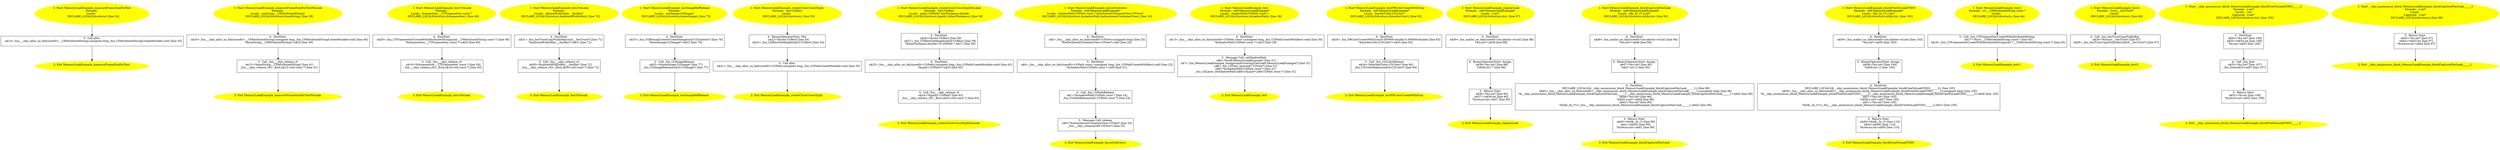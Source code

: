 /* @generated */
digraph iCFG {
"measureFrameSizeForText#MemoryLeakExample#class.f59bd9e59cef3fd16475487a380b3804_1" [label="1: Start MemoryLeakExample_measureFrameSizeForText\nFormals: \nLocals:  \n   DECLARE_LOCALS(&return); [line 34]\n " color=yellow style=filled]
	

	 "measureFrameSizeForText#MemoryLeakExample#class.f59bd9e59cef3fd16475487a380b3804_1" -> "measureFrameSizeForText#MemoryLeakExample#class.f59bd9e59cef3fd16475487a380b3804_3" ;
"measureFrameSizeForText#MemoryLeakExample#class.f59bd9e59cef3fd16475487a380b3804_2" [label="2: Exit MemoryLeakExample_measureFrameSizeForText \n  " color=yellow style=filled]
	

"measureFrameSizeForText#MemoryLeakExample#class.f59bd9e59cef3fd16475487a380b3804_3" [label="3:  Call alloc \n   n$14=_fun___objc_alloc_no_fail(sizeof(t=__CFAttributedString):unsigned long,_fun_CFAttributedStringCreateMutable:void) [line 35]\n " shape="box"]
	

	 "measureFrameSizeForText#MemoryLeakExample#class.f59bd9e59cef3fd16475487a380b3804_3" -> "measureFrameSizeForText#MemoryLeakExample#class.f59bd9e59cef3fd16475487a380b3804_2" ;
"measureFrameSizeForTextNoLeak#MemoryLeakExample#class.9443bec011166230e1709abbe3c930d4_1" [label="1: Start MemoryLeakExample_measureFrameSizeForTextNoLeak\nFormals: \nLocals:  maString:__CFAttributedString* \n   DECLARE_LOCALS(&return,&maString); [line 38]\n " color=yellow style=filled]
	

	 "measureFrameSizeForTextNoLeak#MemoryLeakExample#class.9443bec011166230e1709abbe3c930d4_1" -> "measureFrameSizeForTextNoLeak#MemoryLeakExample#class.9443bec011166230e1709abbe3c930d4_4" ;
"measureFrameSizeForTextNoLeak#MemoryLeakExample#class.9443bec011166230e1709abbe3c930d4_2" [label="2: Exit MemoryLeakExample_measureFrameSizeForTextNoLeak \n  " color=yellow style=filled]
	

"measureFrameSizeForTextNoLeak#MemoryLeakExample#class.9443bec011166230e1709abbe3c930d4_3" [label="3:  Call _fun___objc_release_cf \n   n$15=*&maString:__CFAttributedString* [line 41]\n  _fun___objc_release_cf(1:_Bool,n$15:void const *) [line 41]\n " shape="box"]
	

	 "measureFrameSizeForTextNoLeak#MemoryLeakExample#class.9443bec011166230e1709abbe3c930d4_3" -> "measureFrameSizeForTextNoLeak#MemoryLeakExample#class.9443bec011166230e1709abbe3c930d4_2" ;
"measureFrameSizeForTextNoLeak#MemoryLeakExample#class.9443bec011166230e1709abbe3c930d4_4" [label="4:  DeclStmt \n   n$16=_fun___objc_alloc_no_fail(sizeof(t=__CFAttributedString):unsigned long,_fun_CFAttributedStringCreateMutable:void) [line 40]\n  *&maString:__CFAttributedString*=n$16 [line 39]\n " shape="box"]
	

	 "measureFrameSizeForTextNoLeak#MemoryLeakExample#class.9443bec011166230e1709abbe3c930d4_4" -> "measureFrameSizeForTextNoLeak#MemoryLeakExample#class.9443bec011166230e1709abbe3c930d4_3" ;
"test1NoLeak#MemoryLeakExample#class.7e0d9640dbd86a21622e801793707bd9_1" [label="1: Start MemoryLeakExample_test1NoLeak\nFormals: \nLocals:  framesetter:__CTFramesetter const * \n   DECLARE_LOCALS(&return,&framesetter); [line 48]\n " color=yellow style=filled]
	

	 "test1NoLeak#MemoryLeakExample#class.7e0d9640dbd86a21622e801793707bd9_1" -> "test1NoLeak#MemoryLeakExample#class.7e0d9640dbd86a21622e801793707bd9_4" ;
"test1NoLeak#MemoryLeakExample#class.7e0d9640dbd86a21622e801793707bd9_2" [label="2: Exit MemoryLeakExample_test1NoLeak \n  " color=yellow style=filled]
	

"test1NoLeak#MemoryLeakExample#class.7e0d9640dbd86a21622e801793707bd9_3" [label="3:  Call _fun___objc_release_cf \n   n$19=*&framesetter:__CTFramesetter const * [line 50]\n  _fun___objc_release_cf(1:_Bool,n$19:void const *) [line 50]\n " shape="box"]
	

	 "test1NoLeak#MemoryLeakExample#class.7e0d9640dbd86a21622e801793707bd9_3" -> "test1NoLeak#MemoryLeakExample#class.7e0d9640dbd86a21622e801793707bd9_2" ;
"test1NoLeak#MemoryLeakExample#class.7e0d9640dbd86a21622e801793707bd9_4" [label="4:  DeclStmt \n   n$20=_fun_CTFramesetterCreateWithAttributedString(null:__CFAttributedString const *) [line 49]\n  *&framesetter:__CTFramesetter const *=n$20 [line 49]\n " shape="box"]
	

	 "test1NoLeak#MemoryLeakExample#class.7e0d9640dbd86a21622e801793707bd9_4" -> "test1NoLeak#MemoryLeakExample#class.7e0d9640dbd86a21622e801793707bd9_3" ;
"test2NoLeak#MemoryLeakExample#class.69cf0c35f7df26deefa723cac655894d_1" [label="1: Start MemoryLeakExample_test2NoLeak\nFormals: \nLocals:  allowedPublicKey:__SecKey* \n   DECLARE_LOCALS(&return,&allowedPublicKey); [line 70]\n " color=yellow style=filled]
	

	 "test2NoLeak#MemoryLeakExample#class.69cf0c35f7df26deefa723cac655894d_1" -> "test2NoLeak#MemoryLeakExample#class.69cf0c35f7df26deefa723cac655894d_4" ;
"test2NoLeak#MemoryLeakExample#class.69cf0c35f7df26deefa723cac655894d_2" [label="2: Exit MemoryLeakExample_test2NoLeak \n  " color=yellow style=filled]
	

"test2NoLeak#MemoryLeakExample#class.69cf0c35f7df26deefa723cac655894d_3" [label="3:  Call _fun___objc_release_cf \n   n$30=*&allowedPublicKey:__SecKey* [line 72]\n  _fun___objc_release_cf(1:_Bool,n$30:void const *) [line 72]\n " shape="box"]
	

	 "test2NoLeak#MemoryLeakExample#class.69cf0c35f7df26deefa723cac655894d_3" -> "test2NoLeak#MemoryLeakExample#class.69cf0c35f7df26deefa723cac655894d_2" ;
"test2NoLeak#MemoryLeakExample#class.69cf0c35f7df26deefa723cac655894d_4" [label="4:  DeclStmt \n   n$31=_fun_SecTrustCopyPublicKey(null:__SecTrust*) [line 71]\n  *&allowedPublicKey:__SecKey*=n$31 [line 71]\n " shape="box"]
	

	 "test2NoLeak#MemoryLeakExample#class.69cf0c35f7df26deefa723cac655894d_4" -> "test2NoLeak#MemoryLeakExample#class.69cf0c35f7df26deefa723cac655894d_3" ;
"testImageRefRelease#MemoryLeakExample#class.fa3cf5eac6a14b14c5050c7d62d2a79f_1" [label="1: Start MemoryLeakExample_testImageRefRelease\nFormals: \nLocals:  newImage:CGImage* \n   DECLARE_LOCALS(&return,&newImage); [line 75]\n " color=yellow style=filled]
	

	 "testImageRefRelease#MemoryLeakExample#class.fa3cf5eac6a14b14c5050c7d62d2a79f_1" -> "testImageRefRelease#MemoryLeakExample#class.fa3cf5eac6a14b14c5050c7d62d2a79f_4" ;
"testImageRefRelease#MemoryLeakExample#class.fa3cf5eac6a14b14c5050c7d62d2a79f_2" [label="2: Exit MemoryLeakExample_testImageRefRelease \n  " color=yellow style=filled]
	

"testImageRefRelease#MemoryLeakExample#class.fa3cf5eac6a14b14c5050c7d62d2a79f_3" [label="3:  Call _fun_CGImageRelease \n   n$32=*&newImage:CGImage* [line 77]\n  _fun_CGImageRelease(n$32:CGImage*) [line 77]\n " shape="box"]
	

	 "testImageRefRelease#MemoryLeakExample#class.fa3cf5eac6a14b14c5050c7d62d2a79f_3" -> "testImageRefRelease#MemoryLeakExample#class.fa3cf5eac6a14b14c5050c7d62d2a79f_2" ;
"testImageRefRelease#MemoryLeakExample#class.fa3cf5eac6a14b14c5050c7d62d2a79f_4" [label="4:  DeclStmt \n   n$33=_fun_CGBitmapContextCreateImage(null:CGContext*) [line 76]\n  *&newImage:CGImage*=n$33 [line 76]\n " shape="box"]
	

	 "testImageRefRelease#MemoryLeakExample#class.fa3cf5eac6a14b14c5050c7d62d2a79f_4" -> "testImageRefRelease#MemoryLeakExample#class.fa3cf5eac6a14b14c5050c7d62d2a79f_3" ;
"createCloseCrossGlyph:#MemoryLeakExample#class.b78475cbe035b221b50538a8aad3c9cf_1" [label="1: Start MemoryLeakExample_createCloseCrossGlyph:\nFormals:  rect:CGRect\nLocals:  \n   DECLARE_LOCALS(&return); [line 53]\n " color=yellow style=filled]
	

	 "createCloseCrossGlyph:#MemoryLeakExample#class.b78475cbe035b221b50538a8aad3c9cf_1" -> "createCloseCrossGlyph:#MemoryLeakExample#class.b78475cbe035b221b50538a8aad3c9cf_4" ;
"createCloseCrossGlyph:#MemoryLeakExample#class.b78475cbe035b221b50538a8aad3c9cf_2" [label="2: Exit MemoryLeakExample_createCloseCrossGlyph: \n  " color=yellow style=filled]
	

"createCloseCrossGlyph:#MemoryLeakExample#class.b78475cbe035b221b50538a8aad3c9cf_3" [label="3:  Call alloc \n   n$21=_fun___objc_alloc_no_fail(sizeof(t=CGPath):unsigned long,_fun_CGPathCreateMutable:void) [line 55]\n " shape="box"]
	

	 "createCloseCrossGlyph:#MemoryLeakExample#class.b78475cbe035b221b50538a8aad3c9cf_3" -> "createCloseCrossGlyph:#MemoryLeakExample#class.b78475cbe035b221b50538a8aad3c9cf_2" ;
"createCloseCrossGlyph:#MemoryLeakExample#class.b78475cbe035b221b50538a8aad3c9cf_4" [label="4:  BinaryOperatorStmt: Mul \n   n$22=*&rect:CGRect [line 54]\n  n$23=_fun_CGRectGetHeight(n$22:CGRect) [line 54]\n " shape="box"]
	

	 "createCloseCrossGlyph:#MemoryLeakExample#class.b78475cbe035b221b50538a8aad3c9cf_4" -> "createCloseCrossGlyph:#MemoryLeakExample#class.b78475cbe035b221b50538a8aad3c9cf_3" ;
"createCloseCrossGlyphNoLeak:#MemoryLeakExample#class.0954bcd442044fd9788af38303a3790b_1" [label="1: Start MemoryLeakExample_createCloseCrossGlyphNoLeak:\nFormals:  rect:CGRect\nLocals:  path1:CGPath* lineThickness:double \n   DECLARE_LOCALS(&return,&path1,&lineThickness); [line 58]\n " color=yellow style=filled]
	

	 "createCloseCrossGlyphNoLeak:#MemoryLeakExample#class.0954bcd442044fd9788af38303a3790b_1" -> "createCloseCrossGlyphNoLeak:#MemoryLeakExample#class.0954bcd442044fd9788af38303a3790b_5" ;
"createCloseCrossGlyphNoLeak:#MemoryLeakExample#class.0954bcd442044fd9788af38303a3790b_2" [label="2: Exit MemoryLeakExample_createCloseCrossGlyphNoLeak: \n  " color=yellow style=filled]
	

"createCloseCrossGlyphNoLeak:#MemoryLeakExample#class.0954bcd442044fd9788af38303a3790b_3" [label="3:  Call _fun___objc_release_cf \n   n$24=*&path1:CGPath* [line 63]\n  _fun___objc_release_cf(1:_Bool,n$24:void const *) [line 63]\n " shape="box"]
	

	 "createCloseCrossGlyphNoLeak:#MemoryLeakExample#class.0954bcd442044fd9788af38303a3790b_3" -> "createCloseCrossGlyphNoLeak:#MemoryLeakExample#class.0954bcd442044fd9788af38303a3790b_2" ;
"createCloseCrossGlyphNoLeak:#MemoryLeakExample#class.0954bcd442044fd9788af38303a3790b_4" [label="4:  DeclStmt \n   n$25=_fun___objc_alloc_no_fail(sizeof(t=CGPath):unsigned long,_fun_CGPathCreateMutable:void) [line 62]\n  *&path1:CGPath*=n$25 [line 62]\n " shape="box"]
	

	 "createCloseCrossGlyphNoLeak:#MemoryLeakExample#class.0954bcd442044fd9788af38303a3790b_4" -> "createCloseCrossGlyphNoLeak:#MemoryLeakExample#class.0954bcd442044fd9788af38303a3790b_3" ;
"createCloseCrossGlyphNoLeak:#MemoryLeakExample#class.0954bcd442044fd9788af38303a3790b_5" [label="5:  DeclStmt \n   n$26=*&rect:CGRect [line 59]\n  n$27=_fun_CGRectGetHeight(n$26:CGRect) [line 59]\n  *&lineThickness:double=(0.200000 * n$27) [line 59]\n " shape="box"]
	

	 "createCloseCrossGlyphNoLeak:#MemoryLeakExample#class.0954bcd442044fd9788af38303a3790b_5" -> "createCloseCrossGlyphNoLeak:#MemoryLeakExample#class.0954bcd442044fd9788af38303a3790b_4" ;
"layoutSubviews#MemoryLeakExample#instance.2b3151f18431bcdbc08267ea4ff96f53_1" [label="1: Start MemoryLeakExample_layoutSubviews\nFormals:  self:MemoryLeakExample*\nLocals:  shadowPath:CGPath const * attachmentContainerView:UIView* \n   DECLARE_LOCALS(&return,&shadowPath,&attachmentContainerView); [line 19]\n " color=yellow style=filled]
	

	 "layoutSubviews#MemoryLeakExample#instance.2b3151f18431bcdbc08267ea4ff96f53_1" -> "layoutSubviews#MemoryLeakExample#instance.2b3151f18431bcdbc08267ea4ff96f53_6" ;
"layoutSubviews#MemoryLeakExample#instance.2b3151f18431bcdbc08267ea4ff96f53_2" [label="2: Exit MemoryLeakExample_layoutSubviews \n  " color=yellow style=filled]
	

"layoutSubviews#MemoryLeakExample#instance.2b3151f18431bcdbc08267ea4ff96f53_3" [label="3:  Message Call: release \n   n$0=*&attachmentContainerView:UIView* [line 25]\n  _fun___objc_release(n$0:UIView*) [line 25]\n " shape="box"]
	

	 "layoutSubviews#MemoryLeakExample#instance.2b3151f18431bcdbc08267ea4ff96f53_3" -> "layoutSubviews#MemoryLeakExample#instance.2b3151f18431bcdbc08267ea4ff96f53_2" ;
"layoutSubviews#MemoryLeakExample#instance.2b3151f18431bcdbc08267ea4ff96f53_4" [label="4:  Call _fun_CGPathRelease \n   n$1=*&shadowPath:CGPath const * [line 24]\n  _fun_CGPathRelease(n$1:CGPath const *) [line 24]\n " shape="box"]
	

	 "layoutSubviews#MemoryLeakExample#instance.2b3151f18431bcdbc08267ea4ff96f53_4" -> "layoutSubviews#MemoryLeakExample#instance.2b3151f18431bcdbc08267ea4ff96f53_3" ;
"layoutSubviews#MemoryLeakExample#instance.2b3151f18431bcdbc08267ea4ff96f53_5" [label="5:  DeclStmt \n   n$4=_fun___objc_alloc_no_fail(sizeof(t=CGPath const ):unsigned long,_fun_CGPathCreateWithRect:void) [line 22]\n  *&shadowPath:CGPath const *=n$4 [line 21]\n " shape="box"]
	

	 "layoutSubviews#MemoryLeakExample#instance.2b3151f18431bcdbc08267ea4ff96f53_5" -> "layoutSubviews#MemoryLeakExample#instance.2b3151f18431bcdbc08267ea4ff96f53_4" ;
"layoutSubviews#MemoryLeakExample#instance.2b3151f18431bcdbc08267ea4ff96f53_6" [label="6:  DeclStmt \n   n$5=_fun___objc_alloc_no_fail(sizeof(t=UIView):unsigned long) [line 20]\n  *&attachmentContainerView:UIView*=n$5 [line 20]\n " shape="box"]
	

	 "layoutSubviews#MemoryLeakExample#instance.2b3151f18431bcdbc08267ea4ff96f53_6" -> "layoutSubviews#MemoryLeakExample#instance.2b3151f18431bcdbc08267ea4ff96f53_5" ;
"test#MemoryLeakExample#instance.cbb708bfe735ac5e5777524359299e00_1" [label="1: Start MemoryLeakExample_test\nFormals:  self:MemoryLeakExample*\nLocals:  shadowPath:CGPath const * \n   DECLARE_LOCALS(&return,&shadowPath); [line 28]\n " color=yellow style=filled]
	

	 "test#MemoryLeakExample#instance.cbb708bfe735ac5e5777524359299e00_1" -> "test#MemoryLeakExample#instance.cbb708bfe735ac5e5777524359299e00_4" ;
"test#MemoryLeakExample#instance.cbb708bfe735ac5e5777524359299e00_2" [label="2: Exit MemoryLeakExample_test \n  " color=yellow style=filled]
	

"test#MemoryLeakExample#instance.cbb708bfe735ac5e5777524359299e00_3" [label="3:  Message Call: setShadowPath: \n   n$6=*&self:MemoryLeakExample* [line 31]\n  n$7=_fun_MemoryLeakExample_backgroundCoveringView(n$6:MemoryLeakExample*) [line 31]\n  n$8=_fun_UIView_layer(n$7:UIView*) [line 31]\n  n$9=*&shadowPath:CGPath const * [line 31]\n  _fun_CALayer_setShadowPath:(n$8:CALayer*,n$9:CGPath const *) [line 31]\n " shape="box"]
	

	 "test#MemoryLeakExample#instance.cbb708bfe735ac5e5777524359299e00_3" -> "test#MemoryLeakExample#instance.cbb708bfe735ac5e5777524359299e00_2" ;
"test#MemoryLeakExample#instance.cbb708bfe735ac5e5777524359299e00_4" [label="4:  DeclStmt \n   n$13=_fun___objc_alloc_no_fail(sizeof(t=CGPath const ):unsigned long,_fun_CGPathCreateWithRect:void) [line 30]\n  *&shadowPath:CGPath const *=n$13 [line 29]\n " shape="box"]
	

	 "test#MemoryLeakExample#instance.cbb708bfe735ac5e5777524359299e00_4" -> "test#MemoryLeakExample#instance.cbb708bfe735ac5e5777524359299e00_3" ;
"testFBColorCreateWithGray#MemoryLeakExample#instance.4f74b525e11effa846f82d4205d48a4a_1" [label="1: Start MemoryLeakExample_testFBColorCreateWithGray\nFormals:  self:MemoryLeakExample*\nLocals:  borderColor:CGColor* \n   DECLARE_LOCALS(&return,&borderColor); [line 82]\n " color=yellow style=filled]
	

	 "testFBColorCreateWithGray#MemoryLeakExample#instance.4f74b525e11effa846f82d4205d48a4a_1" -> "testFBColorCreateWithGray#MemoryLeakExample#instance.4f74b525e11effa846f82d4205d48a4a_4" ;
"testFBColorCreateWithGray#MemoryLeakExample#instance.4f74b525e11effa846f82d4205d48a4a_2" [label="2: Exit MemoryLeakExample_testFBColorCreateWithGray \n  " color=yellow style=filled]
	

"testFBColorCreateWithGray#MemoryLeakExample#instance.4f74b525e11effa846f82d4205d48a4a_3" [label="3:  Call _fun_CGColorRelease \n   n$34=*&borderColor:CGColor* [line 84]\n  _fun_CGColorRelease(n$34:CGColor*) [line 84]\n " shape="box"]
	

	 "testFBColorCreateWithGray#MemoryLeakExample#instance.4f74b525e11effa846f82d4205d48a4a_3" -> "testFBColorCreateWithGray#MemoryLeakExample#instance.4f74b525e11effa846f82d4205d48a4a_2" ;
"testFBColorCreateWithGray#MemoryLeakExample#instance.4f74b525e11effa846f82d4205d48a4a_4" [label="4:  DeclStmt \n   n$35=_fun_FBColorCreateWithGray(0.000000:double,0.300000:double) [line 83]\n  *&borderColor:CGColor*=n$35 [line 83]\n " shape="box"]
	

	 "testFBColorCreateWithGray#MemoryLeakExample#instance.4f74b525e11effa846f82d4205d48a4a_4" -> "testFBColorCreateWithGray#MemoryLeakExample#instance.4f74b525e11effa846f82d4205d48a4a_3" ;
"regularLeak#MemoryLeakExample#instance.939a892cee505c3459f2d889292f218b_1" [label="1: Start MemoryLeakExample_regularLeak\nFormals:  self:MemoryLeakExample*\nLocals:  x:int* \n   DECLARE_LOCALS(&return,&x); [line 87]\n " color=yellow style=filled]
	

	 "regularLeak#MemoryLeakExample#instance.939a892cee505c3459f2d889292f218b_1" -> "regularLeak#MemoryLeakExample#instance.939a892cee505c3459f2d889292f218b_5" ;
"regularLeak#MemoryLeakExample#instance.939a892cee505c3459f2d889292f218b_2" [label="2: Exit MemoryLeakExample_regularLeak \n  " color=yellow style=filled]
	

"regularLeak#MemoryLeakExample#instance.939a892cee505c3459f2d889292f218b_3" [label="3:  Return Stmt \n   n$36=*&x:int* [line 90]\n  n$37=*n$36:int [line 90]\n  *&return:int=n$37 [line 90]\n " shape="box"]
	

	 "regularLeak#MemoryLeakExample#instance.939a892cee505c3459f2d889292f218b_3" -> "regularLeak#MemoryLeakExample#instance.939a892cee505c3459f2d889292f218b_2" ;
"regularLeak#MemoryLeakExample#instance.939a892cee505c3459f2d889292f218b_4" [label="4:  BinaryOperatorStmt: Assign \n   n$38=*&x:int* [line 89]\n  *n$38:int=7 [line 89]\n " shape="box"]
	

	 "regularLeak#MemoryLeakExample#instance.939a892cee505c3459f2d889292f218b_4" -> "regularLeak#MemoryLeakExample#instance.939a892cee505c3459f2d889292f218b_3" ;
"regularLeak#MemoryLeakExample#instance.939a892cee505c3459f2d889292f218b_5" [label="5:  DeclStmt \n   n$39=_fun_malloc_no_fail(sizeof(t=int;nbytes=4):int) [line 88]\n  *&x:int*=n$39 [line 88]\n " shape="box"]
	

	 "regularLeak#MemoryLeakExample#instance.939a892cee505c3459f2d889292f218b_5" -> "regularLeak#MemoryLeakExample#instance.939a892cee505c3459f2d889292f218b_4" ;
"blockCapturedVarLeak#MemoryLeakExample#instance.53bb018bc84d6a696dc756e20b5b3f52_1" [label="1: Start MemoryLeakExample_blockCapturedVarLeak\nFormals:  self:MemoryLeakExample*\nLocals:  blk:_fn_(*) x:int* \n   DECLARE_LOCALS(&return,&blk,&x); [line 93]\n " color=yellow style=filled]
	

	 "blockCapturedVarLeak#MemoryLeakExample#instance.53bb018bc84d6a696dc756e20b5b3f52_1" -> "blockCapturedVarLeak#MemoryLeakExample#instance.53bb018bc84d6a696dc756e20b5b3f52_6" ;
"blockCapturedVarLeak#MemoryLeakExample#instance.53bb018bc84d6a696dc756e20b5b3f52_2" [label="2: Exit MemoryLeakExample_blockCapturedVarLeak \n  " color=yellow style=filled]
	

"blockCapturedVarLeak#MemoryLeakExample#instance.53bb018bc84d6a696dc756e20b5b3f52_3" [label="3:  Return Stmt \n   n$40=*&blk:_fn_(*) [line 99]\n  n$41=n$40() [line 99]\n  *&return:int=n$41 [line 99]\n " shape="box"]
	

	 "blockCapturedVarLeak#MemoryLeakExample#instance.53bb018bc84d6a696dc756e20b5b3f52_3" -> "blockCapturedVarLeak#MemoryLeakExample#instance.53bb018bc84d6a696dc756e20b5b3f52_2" ;
"blockCapturedVarLeak#MemoryLeakExample#instance.53bb018bc84d6a696dc756e20b5b3f52_4" [label="4:  DeclStmt \n   DECLARE_LOCALS(&__objc_anonymous_block_MemoryLeakExample_blockCapturedVarLeak______1); [line 96]\n  n$45=_fun___objc_alloc_no_fail(sizeof(t=__objc_anonymous_block_MemoryLeakExample_blockCapturedVarLeak______1):unsigned long) [line 96]\n  *&__objc_anonymous_block_MemoryLeakExample_blockCapturedVarLeak______1:__objc_anonymous_block_MemoryLeakExample_blockCapturedVarLeak______1=n$45 [line 96]\n  n$46=*&x:int* [line 96]\n  *n$45.x:int*=n$46 [line 96]\n  n$42=*&x:int* [line 96]\n  *&blk:_fn_(*)=(_fun___objc_anonymous_block_MemoryLeakExample_blockCapturedVarLeak______1,n$42) [line 96]\n " shape="box"]
	

	 "blockCapturedVarLeak#MemoryLeakExample#instance.53bb018bc84d6a696dc756e20b5b3f52_4" -> "blockCapturedVarLeak#MemoryLeakExample#instance.53bb018bc84d6a696dc756e20b5b3f52_3" ;
"blockCapturedVarLeak#MemoryLeakExample#instance.53bb018bc84d6a696dc756e20b5b3f52_5" [label="5:  BinaryOperatorStmt: Assign \n   n$47=*&x:int* [line 95]\n  *n$47:int=2 [line 95]\n " shape="box"]
	

	 "blockCapturedVarLeak#MemoryLeakExample#instance.53bb018bc84d6a696dc756e20b5b3f52_5" -> "blockCapturedVarLeak#MemoryLeakExample#instance.53bb018bc84d6a696dc756e20b5b3f52_4" ;
"blockCapturedVarLeak#MemoryLeakExample#instance.53bb018bc84d6a696dc756e20b5b3f52_6" [label="6:  DeclStmt \n   n$48=_fun_malloc_no_fail(sizeof(t=int;nbytes=4):int) [line 94]\n  *&x:int*=n$48 [line 94]\n " shape="box"]
	

	 "blockCapturedVarLeak#MemoryLeakExample#instance.53bb018bc84d6a696dc756e20b5b3f52_6" -> "blockCapturedVarLeak#MemoryLeakExample#instance.53bb018bc84d6a696dc756e20b5b3f52_5" ;
"blockFreeNoLeakTODO#MemoryLeakExample#instance.745cca07ccdb517734d79c9d7a1eaed8_1" [label="1: Start MemoryLeakExample_blockFreeNoLeakTODO\nFormals:  self:MemoryLeakExample*\nLocals:  blk:_fn_(*) x:int* \n   DECLARE_LOCALS(&return,&blk,&x); [line 102]\n " color=yellow style=filled]
	

	 "blockFreeNoLeakTODO#MemoryLeakExample#instance.745cca07ccdb517734d79c9d7a1eaed8_1" -> "blockFreeNoLeakTODO#MemoryLeakExample#instance.745cca07ccdb517734d79c9d7a1eaed8_6" ;
"blockFreeNoLeakTODO#MemoryLeakExample#instance.745cca07ccdb517734d79c9d7a1eaed8_2" [label="2: Exit MemoryLeakExample_blockFreeNoLeakTODO \n  " color=yellow style=filled]
	

"blockFreeNoLeakTODO#MemoryLeakExample#instance.745cca07ccdb517734d79c9d7a1eaed8_3" [label="3:  Return Stmt \n   n$49=*&blk:_fn_(*) [line 110]\n  n$50=n$49() [line 110]\n  *&return:int=n$50 [line 110]\n " shape="box"]
	

	 "blockFreeNoLeakTODO#MemoryLeakExample#instance.745cca07ccdb517734d79c9d7a1eaed8_3" -> "blockFreeNoLeakTODO#MemoryLeakExample#instance.745cca07ccdb517734d79c9d7a1eaed8_2" ;
"blockFreeNoLeakTODO#MemoryLeakExample#instance.745cca07ccdb517734d79c9d7a1eaed8_4" [label="4:  DeclStmt \n   DECLARE_LOCALS(&__objc_anonymous_block_MemoryLeakExample_blockFreeNoLeakTODO______2); [line 105]\n  n$56=_fun___objc_alloc_no_fail(sizeof(t=__objc_anonymous_block_MemoryLeakExample_blockFreeNoLeakTODO______2):unsigned long) [line 105]\n  *&__objc_anonymous_block_MemoryLeakExample_blockFreeNoLeakTODO______2:__objc_anonymous_block_MemoryLeakExample_blockFreeNoLeakTODO______2=n$56 [line 105]\n  n$57=*&x:int* [line 105]\n  *n$56.x:int*=n$57 [line 105]\n  n$51=*&x:int* [line 105]\n  *&blk:_fn_(*)=(_fun___objc_anonymous_block_MemoryLeakExample_blockFreeNoLeakTODO______2,n$51) [line 105]\n " shape="box"]
	

	 "blockFreeNoLeakTODO#MemoryLeakExample#instance.745cca07ccdb517734d79c9d7a1eaed8_4" -> "blockFreeNoLeakTODO#MemoryLeakExample#instance.745cca07ccdb517734d79c9d7a1eaed8_3" ;
"blockFreeNoLeakTODO#MemoryLeakExample#instance.745cca07ccdb517734d79c9d7a1eaed8_5" [label="5:  BinaryOperatorStmt: Assign \n   n$58=*&x:int* [line 104]\n  *n$58:int=2 [line 104]\n " shape="box"]
	

	 "blockFreeNoLeakTODO#MemoryLeakExample#instance.745cca07ccdb517734d79c9d7a1eaed8_5" -> "blockFreeNoLeakTODO#MemoryLeakExample#instance.745cca07ccdb517734d79c9d7a1eaed8_4" ;
"blockFreeNoLeakTODO#MemoryLeakExample#instance.745cca07ccdb517734d79c9d7a1eaed8_6" [label="6:  DeclStmt \n   n$59=_fun_malloc_no_fail(sizeof(t=int;nbytes=4):int) [line 103]\n  *&x:int*=n$59 [line 103]\n " shape="box"]
	

	 "blockFreeNoLeakTODO#MemoryLeakExample#instance.745cca07ccdb517734d79c9d7a1eaed8_6" -> "blockFreeNoLeakTODO#MemoryLeakExample#instance.745cca07ccdb517734d79c9d7a1eaed8_5" ;
"test1:#MemoryLeakExample#class.6a178021c88203c49ec4a36c5d873685_1" [label="1: Start MemoryLeakExample_test1:\nFormals:  str:__CFAttributedString const *\nLocals:  \n   DECLARE_LOCALS(&return); [line 44]\n " color=yellow style=filled]
	

	 "test1:#MemoryLeakExample#class.6a178021c88203c49ec4a36c5d873685_1" -> "test1:#MemoryLeakExample#class.6a178021c88203c49ec4a36c5d873685_3" ;
"test1:#MemoryLeakExample#class.6a178021c88203c49ec4a36c5d873685_2" [label="2: Exit MemoryLeakExample_test1: \n  " color=yellow style=filled]
	

"test1:#MemoryLeakExample#class.6a178021c88203c49ec4a36c5d873685_3" [label="3:  Call _fun_CTFramesetterCreateWithAttributedString \n   n$17=*&str:__CFAttributedString const * [line 45]\n  n$18=_fun_CTFramesetterCreateWithAttributedString(n$17:__CFAttributedString const *) [line 45]\n " shape="box"]
	

	 "test1:#MemoryLeakExample#class.6a178021c88203c49ec4a36c5d873685_3" -> "test1:#MemoryLeakExample#class.6a178021c88203c49ec4a36c5d873685_2" ;
"test2:#MemoryLeakExample#class.4d854f1c80289cc8e5422233831af105_1" [label="1: Start MemoryLeakExample_test2:\nFormals:  trust:__SecTrust*\nLocals:  \n   DECLARE_LOCALS(&return); [line 66]\n " color=yellow style=filled]
	

	 "test2:#MemoryLeakExample#class.4d854f1c80289cc8e5422233831af105_1" -> "test2:#MemoryLeakExample#class.4d854f1c80289cc8e5422233831af105_3" ;
"test2:#MemoryLeakExample#class.4d854f1c80289cc8e5422233831af105_2" [label="2: Exit MemoryLeakExample_test2: \n  " color=yellow style=filled]
	

"test2:#MemoryLeakExample#class.4d854f1c80289cc8e5422233831af105_3" [label="3:  Call _fun_SecTrustCopyPublicKey \n   n$28=*&trust:__SecTrust* [line 67]\n  n$29=_fun_SecTrustCopyPublicKey(n$28:__SecTrust*) [line 67]\n " shape="box"]
	

	 "test2:#MemoryLeakExample#class.4d854f1c80289cc8e5422233831af105_3" -> "test2:#MemoryLeakExample#class.4d854f1c80289cc8e5422233831af105_2" ;
"__objc_anonymous_block_MemoryLeakExample_blockFreeNoLeakTODO______2.bd7ef2b4ce24013b799557ec57c8b268_1" [label="1: Start __objc_anonymous_block_MemoryLeakExample_blockFreeNoLeakTODO______2\nFormals:  x:int*\nLocals:  i:int\nCaptured:  x:int* \n   DECLARE_LOCALS(&return,&i); [line 105]\n " color=yellow style=filled]
	

	 "__objc_anonymous_block_MemoryLeakExample_blockFreeNoLeakTODO______2.bd7ef2b4ce24013b799557ec57c8b268_1" -> "__objc_anonymous_block_MemoryLeakExample_blockFreeNoLeakTODO______2.bd7ef2b4ce24013b799557ec57c8b268_5" ;
"__objc_anonymous_block_MemoryLeakExample_blockFreeNoLeakTODO______2.bd7ef2b4ce24013b799557ec57c8b268_2" [label="2: Exit __objc_anonymous_block_MemoryLeakExample_blockFreeNoLeakTODO______2 \n  " color=yellow style=filled]
	

"__objc_anonymous_block_MemoryLeakExample_blockFreeNoLeakTODO______2.bd7ef2b4ce24013b799557ec57c8b268_3" [label="3:  Return Stmt \n   n$52=*&i:int [line 108]\n  *&return:int=n$52 [line 108]\n " shape="box"]
	

	 "__objc_anonymous_block_MemoryLeakExample_blockFreeNoLeakTODO______2.bd7ef2b4ce24013b799557ec57c8b268_3" -> "__objc_anonymous_block_MemoryLeakExample_blockFreeNoLeakTODO______2.bd7ef2b4ce24013b799557ec57c8b268_2" ;
"__objc_anonymous_block_MemoryLeakExample_blockFreeNoLeakTODO______2.bd7ef2b4ce24013b799557ec57c8b268_4" [label="4:  Call _fun_free \n   n$53=*&x:int* [line 107]\n  _fun_free(n$53:void*) [line 107]\n " shape="box"]
	

	 "__objc_anonymous_block_MemoryLeakExample_blockFreeNoLeakTODO______2.bd7ef2b4ce24013b799557ec57c8b268_4" -> "__objc_anonymous_block_MemoryLeakExample_blockFreeNoLeakTODO______2.bd7ef2b4ce24013b799557ec57c8b268_3" ;
"__objc_anonymous_block_MemoryLeakExample_blockFreeNoLeakTODO______2.bd7ef2b4ce24013b799557ec57c8b268_5" [label="5:  DeclStmt \n   n$54=*&x:int* [line 106]\n  n$55=*n$54:int [line 106]\n  *&i:int=n$55 [line 106]\n " shape="box"]
	

	 "__objc_anonymous_block_MemoryLeakExample_blockFreeNoLeakTODO______2.bd7ef2b4ce24013b799557ec57c8b268_5" -> "__objc_anonymous_block_MemoryLeakExample_blockFreeNoLeakTODO______2.bd7ef2b4ce24013b799557ec57c8b268_4" ;
"__objc_anonymous_block_MemoryLeakExample_blockCapturedVarLeak______1.568a53eb7ba532f460d3cabf046ca2b1_1" [label="1: Start __objc_anonymous_block_MemoryLeakExample_blockCapturedVarLeak______1\nFormals:  x:int*\nLocals: \nCaptured:  x:int* \n   DECLARE_LOCALS(&return); [line 96]\n " color=yellow style=filled]
	

	 "__objc_anonymous_block_MemoryLeakExample_blockCapturedVarLeak______1.568a53eb7ba532f460d3cabf046ca2b1_1" -> "__objc_anonymous_block_MemoryLeakExample_blockCapturedVarLeak______1.568a53eb7ba532f460d3cabf046ca2b1_3" ;
"__objc_anonymous_block_MemoryLeakExample_blockCapturedVarLeak______1.568a53eb7ba532f460d3cabf046ca2b1_2" [label="2: Exit __objc_anonymous_block_MemoryLeakExample_blockCapturedVarLeak______1 \n  " color=yellow style=filled]
	

"__objc_anonymous_block_MemoryLeakExample_blockCapturedVarLeak______1.568a53eb7ba532f460d3cabf046ca2b1_3" [label="3:  Return Stmt \n   n$43=*&x:int* [line 97]\n  n$44=*n$43:int [line 97]\n  *&return:int=n$44 [line 97]\n " shape="box"]
	

	 "__objc_anonymous_block_MemoryLeakExample_blockCapturedVarLeak______1.568a53eb7ba532f460d3cabf046ca2b1_3" -> "__objc_anonymous_block_MemoryLeakExample_blockCapturedVarLeak______1.568a53eb7ba532f460d3cabf046ca2b1_2" ;
}
